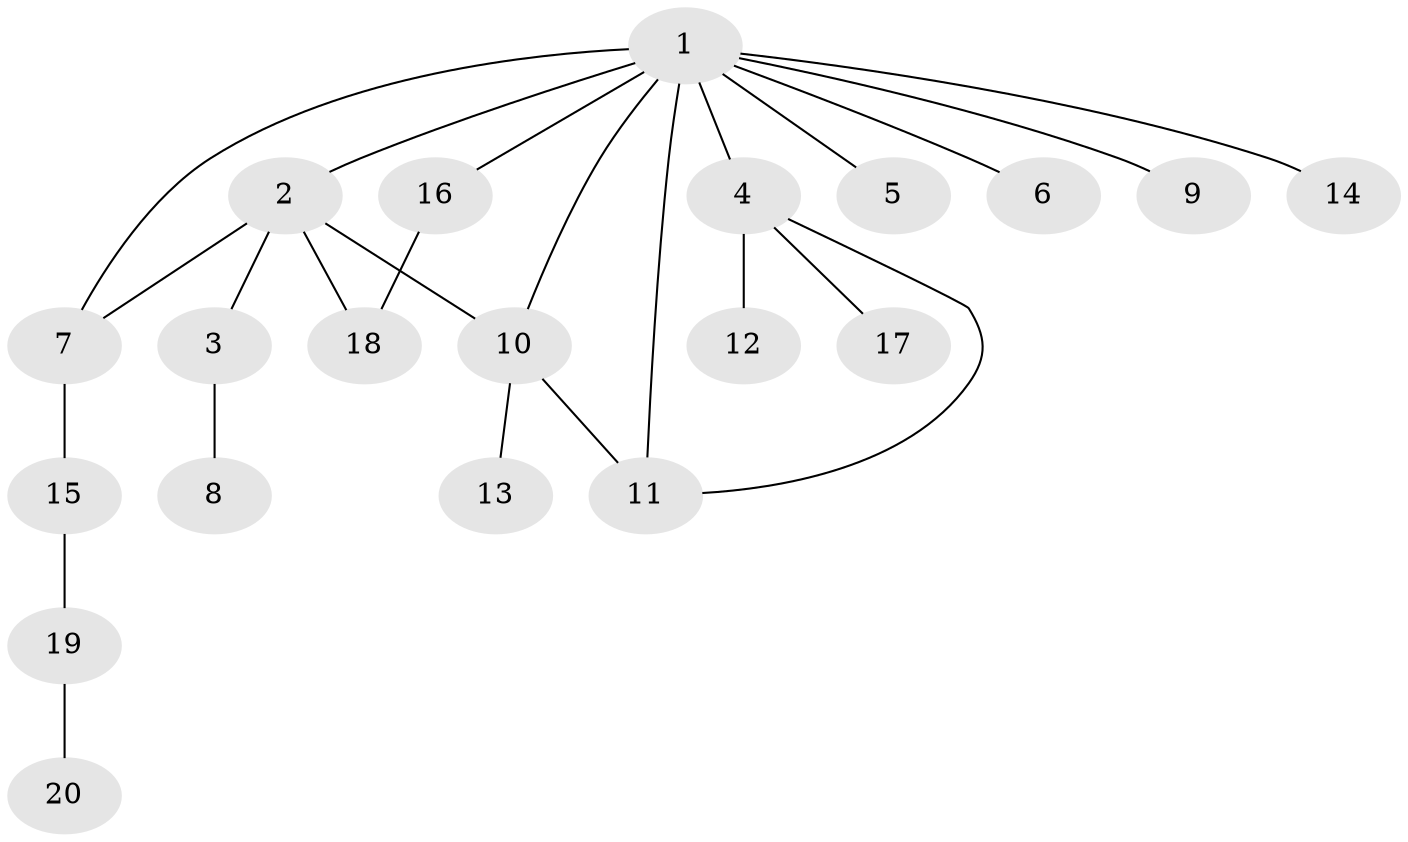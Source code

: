 // Generated by graph-tools (version 1.1) at 2025/46/02/15/25 05:46:28]
// undirected, 20 vertices, 24 edges
graph export_dot {
graph [start="1"]
  node [color=gray90,style=filled];
  1;
  2;
  3;
  4;
  5;
  6;
  7;
  8;
  9;
  10;
  11;
  12;
  13;
  14;
  15;
  16;
  17;
  18;
  19;
  20;
  1 -- 2;
  1 -- 4;
  1 -- 5;
  1 -- 6;
  1 -- 7;
  1 -- 9;
  1 -- 10;
  1 -- 11;
  1 -- 14;
  1 -- 16;
  2 -- 3;
  2 -- 7;
  2 -- 10;
  2 -- 18;
  3 -- 8;
  4 -- 11;
  4 -- 12;
  4 -- 17;
  7 -- 15;
  10 -- 11;
  10 -- 13;
  15 -- 19;
  16 -- 18;
  19 -- 20;
}
